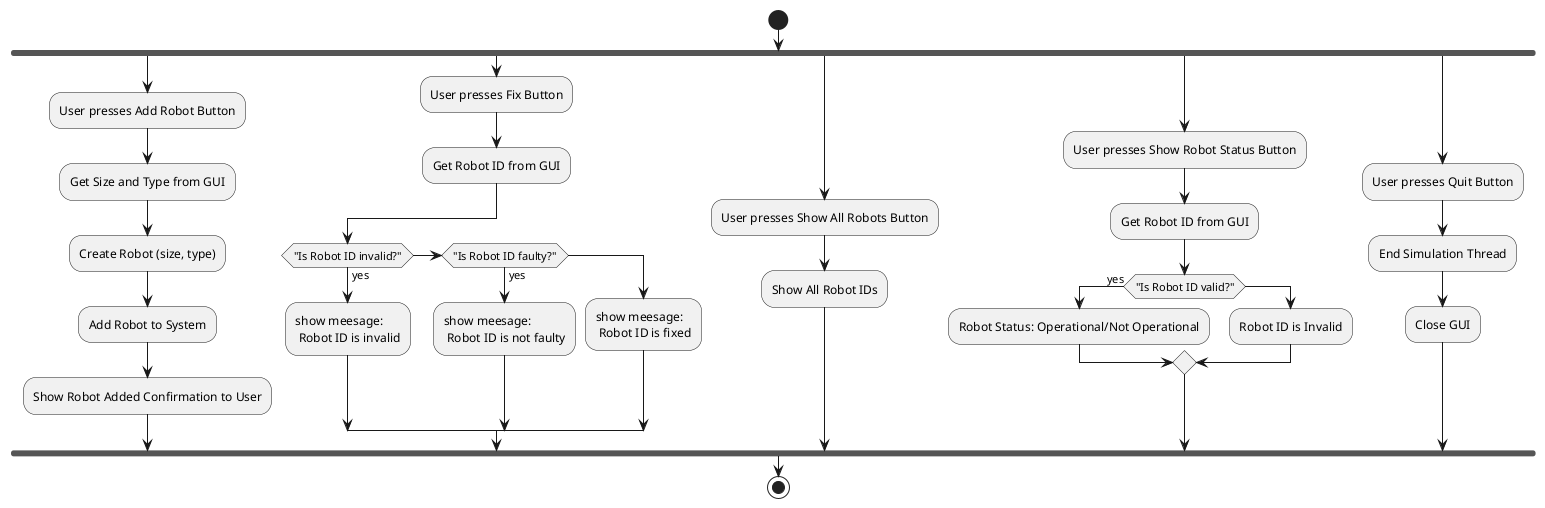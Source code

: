 @startuml

start

fork 
    :User presses Add Robot Button;
    :Get Size and Type from GUI;
    :Create Robot (size, type);
    :Add Robot to System;
    :Show Robot Added Confirmation to User;
fork again 
    :User presses Fix Button;
    :Get Robot ID from GUI;
    if ("Is Robot ID invalid?") then (yes)
        :show meesage: \n Robot ID is invalid;
    else if ("Is Robot ID faulty?") then (yes)
        :show meesage: \n Robot ID is not faulty;
    else
        :show meesage: \n Robot ID is fixed;
    endif

fork again 

    :User presses Show All Robots Button;
    :Show All Robot IDs;


fork again 
  :User presses Show Robot Status Button;
  :Get Robot ID from GUI;
  if ("Is Robot ID valid?") then (yes)
    :Robot Status: Operational/Not Operational;
  else
    :Robot ID is Invalid;
  endif

fork again 

  :User presses Quit Button;
  :End Simulation Thread;
  :Close GUI;

fork end

stop
@enduml

